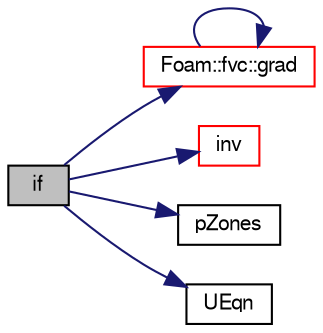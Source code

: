 digraph "if"
{
  bgcolor="transparent";
  edge [fontname="FreeSans",fontsize="10",labelfontname="FreeSans",labelfontsize="10"];
  node [fontname="FreeSans",fontsize="10",shape=record];
  rankdir="LR";
  Node4 [label="if",height=0.2,width=0.4,color="black", fillcolor="grey75", style="filled", fontcolor="black"];
  Node4 -> Node5 [color="midnightblue",fontsize="10",style="solid",fontname="FreeSans"];
  Node5 [label="Foam::fvc::grad",height=0.2,width=0.4,color="red",URL="$a21134.html#a7c00ec90ecc15ed3005255e42c52827a"];
  Node5 -> Node5 [color="midnightblue",fontsize="10",style="solid",fontname="FreeSans"];
  Node4 -> Node8 [color="midnightblue",fontsize="10",style="solid",fontname="FreeSans"];
  Node8 [label="inv",height=0.2,width=0.4,color="red",URL="$a12539.html#a051a9cc73ad6012d849cfcbc7507acde"];
  Node4 -> Node10 [color="midnightblue",fontsize="10",style="solid",fontname="FreeSans"];
  Node10 [label="pZones",height=0.2,width=0.4,color="black",URL="$a38468.html#a45c83b5e26a229d92cccd25bdeeb9b7a"];
  Node4 -> Node11 [color="midnightblue",fontsize="10",style="solid",fontname="FreeSans"];
  Node11 [label="UEqn",height=0.2,width=0.4,color="black",URL="$a38216.html#a52ab48945aa1b57fc2a1bec3e481449a"];
}
